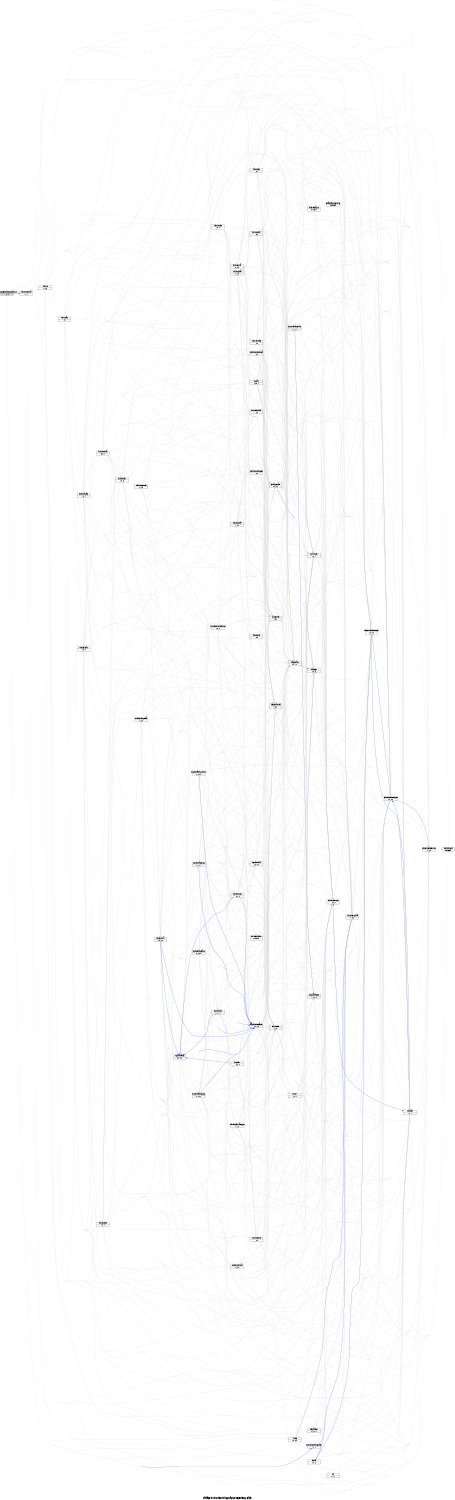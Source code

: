 digraph dependencies {
    label="\nPackage ti.sdo.codecs.hdvicp20api.ce Dependency Graph";
    size="7.5,10";
    rankdir=LR;
    ranksep=".75";
    concentrate="true";
    node [fixedsize=true, width=1.5, style=filled, color=black];
    node [font=Helvetica, fontsize=12, fillcolor=lightgrey];
    ti_sdo_codecs_hdvicp20api_ce [shape=record,label="ti.sdo.codecs.hdvicp20api.ce|1, 0, 0", URL="package.rel.xml"];
    node [fontsize=10, fillcolor=white];

    edge [style=solid, color=blue]
    ti_sdo_ce_universal [shape=record,label="ti.sdo.ce.universal|1, 0, 0", URL="../C:\TI_TOOLS\codec_engine_3_20_00_08_eng\packages\ti\sdo\ce\universal\package/package.rel.svg"];
    ti_sdo_codecs_hdvicp20api_ce -> ti_sdo_ce_universal;
    ti_sdo_codecs_hdvicp20api [shape=record,label="ti.sdo.codecs.hdvicp20api|1, 0, 0", URL="../F:\RTSC\hdvicp20\ti\sdo\codecs\hdvicp20api\package/package.rel.svg"];
    ti_sdo_codecs_hdvicp20api_ce -> ti_sdo_codecs_hdvicp20api;

    edge [style=solid, color=lightgrey]
    xdc_services_spec [shape=record,label="xdc.services.spec|1, 0, 0, 0", URL="../C:\TI_TOOLS\xdc_3_20_01_51\xdctools_3_20_01_51\packages\xdc\services\spec\package/package.rel.svg"];
    ti_sdo_codecs_hdvicp20api_ce -> xdc_services_spec;
    ti_sdo_ce_ipc [shape=record,label="ti.sdo.ce.ipc|2, 0, 1", URL="../C:\TI_TOOLS\codec_engine_3_20_00_08_eng\packages\ti\sdo\ce\ipc\package/package.rel.svg"];
    ti_sdo_codecs_hdvicp20api_ce -> ti_sdo_ce_ipc;
    ti_sdo_ce [shape=record,label="ti.sdo.ce|1, 0, 6", URL="../C:\TI_TOOLS\codec_engine_3_20_00_08_eng\packages\ti\sdo\ce\package/package.rel.svg"];
    ti_sdo_codecs_hdvicp20api_ce -> ti_sdo_ce;
    ti_sdo_codecs_hdvicp20api_ce -> ti_sdo_codecs_hdvicp20api;
    xdc_platform [shape=record,label="xdc.platform|1, 0, 1, 0", URL="../C:\TI_TOOLS\xdc_3_20_01_51\xdctools_3_20_01_51\packages\xdc\platform\package/package.rel.svg"];
    ti_sdo_codecs_hdvicp20api_ce -> xdc_platform;
    xdc_services_global [shape=record,label="xdc.services.global|1, 0, 0", URL="../C:\TI_TOOLS\xdc_3_20_01_51\xdctools_3_20_01_51\packages\xdc\services\global\package/package.rel.svg"];
    ti_sdo_codecs_hdvicp20api_ce -> xdc_services_global;
    xdc_services_intern_cmd [shape=record,label="xdc.services.intern.cmd|1, 0, 0, 0", URL="../C:\TI_TOOLS\xdc_3_20_01_51\xdctools_3_20_01_51\packages\xdc\services\intern\cmd\package/package.rel.svg"];
    ti_sdo_codecs_hdvicp20api_ce -> xdc_services_intern_cmd;
    xdc_services_intern_xsr [shape=record,label="xdc.services.intern.xsr|1, 0, 0", URL="../C:\TI_TOOLS\xdc_3_20_01_51\xdctools_3_20_01_51\packages\xdc\services\intern\xsr\package/package.rel.svg"];
    ti_sdo_codecs_hdvicp20api_ce -> xdc_services_intern_xsr;
    xdc_cfg [shape=record,label="xdc.cfg|1, 0, 2, 0", URL="../C:\TI_TOOLS\xdc_3_20_01_51\xdctools_3_20_01_51\packages\xdc\cfg\package/package.rel.svg"];
    ti_sdo_codecs_hdvicp20api_ce -> xdc_cfg;
    xdc_shelf [shape=record,label="xdc.shelf|1, 0, 0", URL="../C:\TI_TOOLS\xdc_3_20_01_51\xdctools_3_20_01_51\packages\xdc\shelf\package/package.rel.svg"];
    ti_sdo_codecs_hdvicp20api_ce -> xdc_shelf;
    xdc_services_intern_gen [shape=record,label="xdc.services.intern.gen|1, 0, 0, 0", URL="../C:\TI_TOOLS\xdc_3_20_01_51\xdctools_3_20_01_51\packages\xdc\services\intern\gen\package/package.rel.svg"];
    ti_sdo_codecs_hdvicp20api_ce -> xdc_services_intern_gen;
    xdc [shape=record,label="xdc|1, 1, 1", URL="../C:\TI_TOOLS\xdc_3_20_01_51\xdctools_3_20_01_51\packages\xdc\package/package.rel.svg"];
    ti_sdo_codecs_hdvicp20api_ce -> xdc;
    ti_sdo_codecs_hdvicp20api_ce -> ti_sdo_ce_universal;
    xdc_bld [shape=record,label="xdc.bld|1, 0, 2", URL="../C:\TI_TOOLS\xdc_3_20_01_51\xdctools_3_20_01_51\packages\xdc\bld\package/package.rel.svg"];
    ti_sdo_codecs_hdvicp20api_ce -> xdc_bld;

    edge [style=solid, color=blue]
    xdc_bld -> xdc_services_global;
    xdc_bld -> xdc_services_intern_cmd;

    edge [style=solid, color=lightgrey]
    xdc_bld -> xdc;
    xdc_bld -> xdc_services_intern_gen;
    xdc_bld -> xdc_shelf;
    xdc_utils_tconf [shape=record,label="xdc.utils.tconf|not found"style=rounded, ];
    xdc_bld -> xdc_utils_tconf;
    xdc_bld -> xdc_services_spec;
    xdc_bld -> xdc_services_global;
    xdc_bld -> xdc_services_intern_cmd;
    xdc_bld -> xdc_services_intern_xsr;

    edge [style=solid, color=blue]

    edge [style=solid, color=lightgrey]

    edge [style=solid, color=blue]

    edge [style=solid, color=lightgrey]
    xdc -> xdc_services_global;
    xdc -> xdc_utils_tconf;

    edge [style=solid, color=blue]
    xdc_services_intern_gen -> xdc_shelf;
    xdc_services_intern_gen -> xdc_services_spec;
    xdc_services_intern_gen -> xdc_services_global;
    xdc_services_intern_gen -> xdc_services_intern_xsr;

    edge [style=solid, color=lightgrey]
    xdc_services_intern_gen -> xdc_shelf;
    xdc_services_intern_gen -> xdc_utils_tconf;
    xdc_services_intern_gen -> xdc_services_spec;
    xdc_services_intern_gen -> xdc_services_global;
    xdc_services_intern_gen -> xdc_services_intern_cmd;
    xdc_services_intern_gen -> xdc_services_intern_xsr;

    edge [style=solid, color=blue]

    edge [style=solid, color=lightgrey]
    xdc_shelf -> xdc_services_intern_gen;
    xdc_shelf -> xdc_utils_tconf;
    xdc_shelf -> xdc_services_spec;
    xdc_shelf -> xdc_services_global;
    xdc_shelf -> xdc_services_intern_cmd;
    xdc_shelf -> xdc_services_intern_xsr;

    edge [style=solid, color=blue]
    xdc_cfg -> xdc_services_global;

    edge [style=solid, color=lightgrey]
    xdc_cfg -> xdc_services_intern_gen;
    xdc_cfg -> xdc_shelf;
    xdc_cfg -> xdc_utils_tconf;
    xdc_cfg -> xdc_platform;
    xdc_cfg -> xdc_services_spec;
    xdc_cfg -> xdc_services_global;
    xdc_cfg -> xdc_services_intern_cmd;
    xdc_cfg -> xdc_services_intern_xsr;

    edge [style=solid, color=blue]
    xdc_services_intern_xsr -> xdc_services_global;

    edge [style=solid, color=lightgrey]
    xdc_services_intern_xsr -> xdc_services_intern_gen;
    xdc_services_intern_xsr -> xdc_shelf;
    xdc_services_intern_xsr -> xdc_utils_tconf;
    xdc_services_intern_xsr -> xdc_services_global;
    xdc_services_intern_xsr -> xdc_services_spec;
    xdc_services_intern_xsr -> xdc_services_intern_cmd;

    edge [style=solid, color=blue]
    xdc_services_intern_cmd -> xdc_shelf;
    xdc_services_intern_cmd -> xdc_services_spec;
    xdc_services_intern_cmd -> xdc_services_global;
    xdc_services_intern_cmd -> xdc_services_intern_gen;

    edge [style=solid, color=lightgrey]
    xdc_services_intern_cmd -> xdc_services_intern_gen;
    xdc_services_intern_cmd -> xdc_shelf;
    xdc_services_intern_cmd -> xdc_utils_tconf;
    xdc_services_intern_cmd -> xdc_services_spec;
    xdc_services_intern_cmd -> xdc_services_global;
    xdc_services_intern_cmd -> xdc_services_intern_xsr;

    edge [style=solid, color=blue]

    edge [style=solid, color=lightgrey]
    xdc_services_global -> xdc_services_intern_gen;
    xdc_services_global -> xdc_shelf;
    xdc_services_global -> xdc_utils_tconf;
    xdc_services_global -> xdc_services_spec;
    xdc_services_global -> xdc_services_intern_cmd;
    xdc_services_global -> xdc_services_intern_xsr;

    edge [style=solid, color=blue]

    edge [style=solid, color=lightgrey]
    xdc_platform -> xdc_services_intern_gen;
    xdc_platform -> xdc_shelf;
    xdc_platform -> xdc_utils_tconf;
    xdc_platform -> xdc_services_spec;
    xdc_platform -> xdc_services_global;
    xdc_platform -> xdc_services_intern_cmd;
    xdc_platform -> xdc_services_intern_xsr;

    edge [style=solid, color=blue]

    edge [style=solid, color=lightgrey]
    ti_sdo_ce_osal [shape=record,label="ti.sdo.ce.osal|2, 0, 2", URL="../C:\TI_TOOLS\codec_engine_3_20_00_08_eng\packages\ti\sdo\ce\osal\package/package.rel.svg"];
    ti_sdo_ce -> ti_sdo_ce_osal;
    ti_sdo_ce_global [shape=record,label="ti.sdo.ce.global|1, 0, 0", URL="../C:\TI_TOOLS\codec_engine_3_20_00_08_eng\packages\ti\sdo\ce\global\package/package.rel.svg"];
    ti_sdo_ce -> ti_sdo_ce_global;
    ti_sdo_ce -> xdc_services_intern_cmd;
    ti_sdo_ce -> ti_sdo_ce_ipc;
    ti_sdo_ce -> xdc_platform;
    ti_sdo_ce_alg [shape=record,label="ti.sdo.ce.alg|1, 0, 1", URL="../C:\TI_TOOLS\codec_engine_3_20_00_08_eng\packages\ti\sdo\ce\alg\package/package.rel.svg"];
    ti_sdo_ce -> ti_sdo_ce_alg;
    ti_sdo_ce -> xdc_cfg;
    gnu_targets [shape=record,label="gnu.targets|1, 0, 1", URL="../C:\TI_TOOLS\xdc_3_20_01_51\xdctools_3_20_01_51\packages\gnu\targets\package/package.rel.svg"];
    ti_sdo_ce -> gnu_targets;
    gnu_targets_arm [shape=record,label="gnu.targets.arm|1, 0, 0, 0", URL="../C:\TI_TOOLS\xdc_3_20_01_51\xdctools_3_20_01_51\packages\gnu\targets\arm\package/package.rel.svg"];
    ti_sdo_ce -> gnu_targets_arm;
    ti_sdo_ce -> xdc_services_intern_gen;
    ti_targets_arm [shape=record,label="ti.targets.arm|2, 0, 1, 0", URL="../C:\TI_TOOLS\xdc_3_20_01_51\xdctools_3_20_01_51\packages\ti\targets\arm\package/package.rel.svg"];
    ti_sdo_ce -> ti_targets_arm;
    ti_targets_elf [shape=record,label="ti.targets.elf|1, 0, 0", URL="../C:\TI_TOOLS\xdc_3_20_01_51\xdctools_3_20_01_51\packages\ti\targets\elf\package/package.rel.svg"];
    ti_sdo_ce -> ti_targets_elf;
    ti_sdo_utils_trace [shape=record,label="ti.sdo.utils.trace|1, 0, 0", URL="../C:\TI_TOOLS\codec_engine_3_20_00_08_eng\cetools\packages\ti\sdo\utils\trace\package/package.rel.svg"];
    ti_sdo_ce -> ti_sdo_utils_trace;
    ti_sdo_ce_utils [shape=record,label="ti.sdo.ce.utils|1, 0, 0", URL="../C:\TI_TOOLS\codec_engine_3_20_00_08_eng\packages\ti\sdo\ce\utils\package/package.rel.svg"];
    ti_sdo_ce -> ti_sdo_ce_utils;
    ti_sdo_ce -> xdc_shelf;
    ti_sdo_ce -> xdc_services_spec;
    xdc_runtime [shape=record,label="xdc.runtime|2, 1, 0", URL="../C:\TI_TOOLS\xdc_3_20_01_51\xdctools_3_20_01_51\packages\xdc\runtime\package/package.rel.svg"];
    ti_sdo_ce -> xdc_runtime;
    xdc_runtime_knl [shape=record,label="xdc.runtime.knl|1, 0, 0", URL="../C:\TI_TOOLS\xdc_3_20_01_51\xdctools_3_20_01_51\packages\xdc\runtime\knl\package/package.rel.svg"];
    ti_sdo_ce -> xdc_runtime_knl;
    ti_xdais [shape=record,label="ti.xdais|1, 2.0, 1", URL="../C:\TI_TOOLS\codec_engine_3_20_00_08_eng\cetools\packages\ti\xdais\package/package.rel.svg"];
    ti_sdo_ce -> ti_xdais;
    ti_sdo_ce -> xdc_services_intern_xsr;
    ti_targets_arm_elf [shape=record,label="ti.targets.arm.elf|1, 0, 0", URL="../C:\TI_TOOLS\xdc_3_20_01_51\xdctools_3_20_01_51\packages\ti\targets\arm\elf\package/package.rel.svg"];
    ti_sdo_ce -> ti_targets_arm_elf;
    ti_sdo_ce -> xdc_services_global;
    ti_sdo_ce_node [shape=record,label="ti.sdo.ce.node|1, 0, 0", URL="../C:\TI_TOOLS\codec_engine_3_20_00_08_eng\packages\ti\sdo\ce\node\package/package.rel.svg"];
    ti_sdo_ce -> ti_sdo_ce_node;
    ti_targets [shape=record,label="ti.targets|1, 0, 3", URL="../C:\TI_TOOLS\xdc_3_20_01_51\xdctools_3_20_01_51\packages\ti\targets\package/package.rel.svg"];
    ti_sdo_ce -> ti_targets;

    edge [style=solid, color=blue]

    edge [style=solid, color=lightgrey]
    ti_targets -> xdc_services_intern_xsr;
    ti_targets -> xdc_services_global;
    ti_targets -> xdc_services_intern_gen;
    ti_targets -> xdc_shelf;
    ti_targets -> xdc_services_spec;
    ti_targets -> xdc_services_intern_cmd;

    edge [style=solid, color=blue]

    edge [style=solid, color=lightgrey]
    ti_sdo_ce_node -> ti_sdo_ce_global;
    ti_sdo_ce_node -> xdc_services_intern_cmd;
    ti_sdo_ce_node -> ti_sdo_ce_ipc;
    ti_sdo_ce_node -> ti_sdo_ce;
    ti_sdo_ce_node -> gnu_targets;
    ti_sdo_ce_node -> gnu_targets_arm;
    ti_sdo_ce_node -> xdc_services_intern_gen;
    ti_sdo_ce_node -> ti_targets_arm;
    ti_sdo_ce_node -> ti_targets_elf;
    ti_sdo_ce_node -> ti_sdo_ce_utils;
    ti_sdo_ce_node -> xdc_shelf;
    ti_sdo_ce_node -> xdc_services_spec;
    ti_sdo_ce_node -> xdc_runtime;
    ti_sdo_ce_node -> xdc_runtime_knl;
    ti_sdo_ce_node -> ti_xdais;
    ti_sdo_ce_node -> xdc_services_intern_xsr;
    ti_sdo_ce_node -> ti_targets_arm_elf;
    ti_sdo_ce_node -> xdc_services_global;
    ti_sdo_ce_node -> ti_targets;

    edge [style=solid, color=blue]

    edge [style=solid, color=lightgrey]
    ti_targets_arm_elf -> xdc_services_intern_xsr;
    ti_targets_arm_elf -> xdc_services_global;
    ti_targets_arm_elf -> xdc_services_intern_gen;
    ti_targets_arm_elf -> ti_targets;
    ti_targets_arm_elf -> ti_targets_arm;
    ti_targets_arm_elf -> xdc_shelf;
    ti_targets_arm_elf -> xdc_services_spec;
    ti_targets_arm_elf -> xdc_services_intern_cmd;

    edge [style=solid, color=blue]

    edge [style=solid, color=lightgrey]
    ti_xdais -> ti_targets_arm;
    ti_xdais -> xdc_services_spec;
    microsoft_targets [shape=record,label="microsoft.targets|1, 0, 2, 0", URL="../C:\TI_TOOLS\xdc_3_20_01_51\xdctools_3_20_01_51\packages\microsoft\targets\package/package.rel.svg"];
    ti_xdais -> microsoft_targets;
    microsoft_targets_arm [shape=record,label="microsoft.targets.arm|1, 0, 0, 0", URL="../C:\TI_TOOLS\xdc_3_20_01_51\xdctools_3_20_01_51\packages\microsoft\targets\arm\package/package.rel.svg"];
    ti_xdais -> microsoft_targets_arm;
    ti_xdais -> gnu_targets;
    ti_xdais -> xdc_services_global;
    ti_xdais -> gnu_targets_arm;
    ti_xdais -> xdc_shelf;
    ti_xdais -> ti_targets_arm_elf;
    ti_xdais -> ti_targets;
    ti_xdais -> xdc_services_intern_cmd;
    ti_xdais -> xdc_services_intern_xsr;
    ti_xdais -> xdc_services_intern_gen;
    ti_xdais -> ti_targets_elf;

    edge [style=solid, color=blue]
    microsoft_targets_arm -> microsoft_targets;

    edge [style=solid, color=lightgrey]
    microsoft_targets_arm -> xdc_services_intern_xsr;
    microsoft_targets_arm -> microsoft_targets;
    microsoft_targets_arm -> xdc_services_global;
    microsoft_targets_arm -> xdc_services_intern_gen;
    microsoft_targets_arm -> xdc_shelf;
    microsoft_targets_arm -> xdc_services_spec;
    microsoft_targets_arm -> xdc_services_intern_cmd;

    edge [style=solid, color=blue]

    edge [style=solid, color=lightgrey]
    microsoft_targets -> xdc_services_intern_xsr;
    microsoft_targets -> xdc_services_global;
    microsoft_targets -> xdc_services_intern_gen;
    microsoft_targets -> xdc_shelf;
    microsoft_targets -> xdc_services_spec;
    microsoft_targets -> xdc_services_intern_cmd;

    edge [style=solid, color=blue]

    edge [style=solid, color=lightgrey]
    xdc_runtime_knl -> xdc_services_intern_gen;
    xdc_runtime_knl -> xdc_shelf;
    xdc_runtime_knl -> xdc_utils_tconf;
    xdc_rov [shape=record,label="xdc.rov|1, 0, 0", URL="../C:\TI_TOOLS\xdc_3_20_01_51\xdctools_3_20_01_51\packages\xdc\rov\package/package.rel.svg"];
    xdc_runtime_knl -> xdc_rov;
    xdc_runtime_knl -> xdc_runtime;
    xdc_runtime_knl -> xdc_services_global;
    xdc_runtime_knl -> xdc_services_spec;
    xdc_runtime_knl -> xdc_services_intern_cmd;
    xdc_runtime_knl -> xdc_services_intern_xsr;

    edge [style=solid, color=blue]

    edge [style=solid, color=lightgrey]
    xdc_rov -> xdc_services_intern_gen;
    xdc_rov -> xdc_shelf;
    xdc_rov -> microsoft_targets;
    xdc_rov -> xdc_utils_tconf;
    xdc_rov -> gnu_targets;
    xdc_rov -> xdc_services_global;
    xdc_rov -> xdc_services_spec;
    xdc_rov -> xdc_services_intern_cmd;
    xdc_rov -> xdc_services_intern_xsr;

    edge [style=solid, color=blue]

    edge [style=solid, color=lightgrey]
    xdc_runtime -> xdc_services_intern_gen;
    xdc_runtime -> xdc_shelf;
    xdc_runtime -> xdc_utils_tconf;
    xdc_runtime -> xdc_rov;
    xdc_runtime -> xdc_services_spec;
    xdc_runtime -> xdc_services_global;
    xdc_runtime -> xdc_services_intern_cmd;
    xdc_runtime -> xdc_services_intern_xsr;

    edge [style=solid, color=blue]

    edge [style=solid, color=lightgrey]
    ti_sdo_ce_utils -> xdc_services_intern_gen;
    ti_sdo_ce_utils -> ti_targets;
    ti_sdo_ce_utils -> xdc_services_spec;
    ti_sdo_ce_utils -> ti_targets_elf;
    ti_sdo_ce_utils -> ti_targets_arm_elf;
    ti_sdo_ce_utils -> gnu_targets_arm;
    ti_sdo_ce_utils -> xdc_shelf;
    ti_sdo_ce_utils -> ti_targets_arm;
    ti_sdo_ce_utils -> xdc_services_global;
    ti_sdo_ce_utils -> xdc_services_intern_cmd;
    ti_sdo_ce_utils -> xdc_services_intern_xsr;
    ti_sdo_ce_utils -> gnu_targets;

    edge [style=solid, color=blue]

    edge [style=solid, color=lightgrey]
    ti_sdo_utils_trace -> xdc_services_intern_cmd;
    ti_sdo_utils_trace -> gnu_targets;
    ti_sdo_utils_trace -> ti_targets_arm;
    ti_sdo_utils_trace -> gnu_targets_arm;
    ti_sdo_utils_trace -> xdc_services_intern_gen;
    ti_sdo_utils_trace -> ti_targets_elf;
    ti_sdo_utils_trace -> xdc_shelf;
    ti_sdo_utils_trace -> xdc_services_spec;
    ti_sdo_utils_trace -> xdc_services_intern_xsr;
    ti_sdo_utils_trace -> ti_targets_arm_elf;
    ti_sdo_utils_trace -> xdc_services_global;
    ti_sdo_utils_trace -> ti_targets;

    edge [style=solid, color=blue]

    edge [style=solid, color=lightgrey]
    ti_targets_elf -> xdc_services_intern_xsr;
    ti_targets_elf -> xdc_services_global;
    ti_targets_elf -> xdc_services_intern_gen;
    ti_targets_elf -> ti_targets;
    ti_targets_elf -> xdc_shelf;
    ti_targets_elf -> xdc_services_spec;
    ti_targets_elf -> xdc_services_intern_cmd;

    edge [style=solid, color=blue]
    ti_targets_arm -> ti_targets;

    edge [style=solid, color=lightgrey]
    ti_targets_arm -> xdc_services_intern_xsr;
    ti_targets_arm -> xdc_services_global;
    ti_targets_arm -> xdc_services_intern_gen;
    ti_targets_arm -> ti_targets;
    ti_targets_arm -> xdc_shelf;
    ti_targets_arm -> xdc_services_spec;
    ti_targets_arm -> xdc_services_intern_cmd;

    edge [style=solid, color=blue]
    gnu_targets_arm -> gnu_targets;

    edge [style=solid, color=lightgrey]
    gnu_targets_arm -> xdc_services_intern_xsr;
    gnu_targets_arm -> xdc_services_global;
    gnu_targets_arm -> xdc_services_intern_gen;
    gnu_targets_arm -> gnu_targets;
    gnu_targets_arm -> xdc_shelf;
    gnu_targets_arm -> xdc_services_spec;
    gnu_targets_arm -> xdc_services_intern_cmd;

    edge [style=solid, color=blue]

    edge [style=solid, color=lightgrey]
    gnu_targets -> xdc_services_intern_xsr;
    gnu_targets -> xdc_services_global;
    gnu_targets -> xdc_services_intern_gen;
    gnu_targets -> xdc_shelf;
    gnu_targets -> xdc_services_spec;
    gnu_targets -> xdc_services_intern_cmd;

    edge [style=solid, color=blue]

    edge [style=solid, color=lightgrey]
    ti_sdo_ce_alg -> ti_sdo_ce_global;
    ti_sdo_ce_alg -> ti_sdo_ce_osal;
    ti_sdo_fc_ires [shape=record,label="ti.sdo.fc.ires|1, 0, 0", URL="../C:\TI_TOOLS\codec_engine_3_20_00_08_eng\cetools\packages\ti\sdo\fc\ires\package/package.rel.svg"];
    ti_sdo_ce_alg -> ti_sdo_fc_ires;
    ti_sdo_ce_alg -> xdc_services_intern_cmd;
    ti_sdo_fc_rman [shape=record,label="ti.sdo.fc.rman|2, 0, 0", URL="../C:\TI_TOOLS\codec_engine_3_20_00_08_eng\cetools\packages\ti\sdo\fc\rman\package/package.rel.svg"];
    ti_sdo_ce_alg -> ti_sdo_fc_rman;
    ti_sdo_fc_dskt2 [shape=record,label="ti.sdo.fc.dskt2|1, 0, 4", URL="../C:\TI_TOOLS\codec_engine_3_20_00_08_eng\cetools\packages\ti\sdo\fc\dskt2\package/package.rel.svg"];
    ti_sdo_ce_alg -> ti_sdo_fc_dskt2;
    ti_sdo_ce_alg -> gnu_targets;
    ti_sdo_ce_alg -> gnu_targets_arm;
    ti_sdo_ce_alg -> xdc_services_intern_gen;
    ti_sdo_ce_alg -> ti_targets_arm;
    ti_sdo_fc_dman3 [shape=record,label="ti.sdo.fc.dman3|1, 0, 4", URL="../C:\TI_TOOLS\codec_engine_3_20_00_08_eng\cetools\packages\ti\sdo\fc\dman3\package/package.rel.svg"];
    ti_sdo_ce_alg -> ti_sdo_fc_dman3;
    ti_sdo_ce_alg -> ti_targets_elf;
    ti_sdo_ce_alg -> ti_sdo_ce_utils;
    ti_sdo_ce_alg -> xdc_shelf;
    ti_sdo_ce_alg -> xdc_services_spec;
    ti_sdo_ce_alg -> xdc_runtime;
    ti_sdo_ce_alg -> xdc_runtime_knl;
    ti_sdo_ce_alg -> ti_xdais;
    ti_sdo_ce_alg -> xdc_services_intern_xsr;
    ti_sdo_ce_alg -> ti_targets_arm_elf;
    ti_sdo_ce_alg -> xdc_services_global;
    ti_sdo_ce_alg -> ti_targets;

    edge [style=solid, color=blue]

    edge [style=solid, color=lightgrey]
    ti_sdo_fc_dman3 -> xdc_services_intern_cmd;
    ti_sdo_fc_edma3 [shape=record,label="ti.sdo.fc.edma3|3, 0, 0", URL="../C:\TI_TOOLS\codec_engine_3_20_00_08_eng\cetools\packages\ti\sdo\fc\edma3\package/package.rel.svg"];
    ti_sdo_fc_dman3 -> ti_sdo_fc_edma3;
    ti_sdo_fc_dman3 -> gnu_targets;
    ti_sdo_fc_dman3 -> gnu_targets_arm;
    ti_sdo_fc_dman3 -> xdc_services_intern_gen;
    ti_sdo_fc_dman3 -> ti_targets_arm;
    ti_sdo_fc_dman3 -> ti_targets_elf;
    ti_sdo_fc_utils_gtinfra [shape=record,label="ti.sdo.fc.utils.gtinfra|1, 0, 0", URL="../C:\TI_TOOLS\codec_engine_3_20_00_08_eng\cetools\packages\ti\sdo\fc\utils\gtinfra\package/package.rel.svg"];
    ti_sdo_fc_dman3 -> ti_sdo_fc_utils_gtinfra;
    ti_sdo_fc_dman3 -> xdc_shelf;
    ti_sdo_fc_dman3 -> xdc_services_spec;
    ti_sdo_fc_dman3 -> xdc_runtime;
    ti_sdo_fc_dman3 -> ti_sdo_fc_ires;
    ti_sdo_fc_utils_osalsupport [shape=record,label="ti.sdo.fc.utils.osalsupport|1, 0, 0", URL="../C:\TI_TOOLS\codec_engine_3_20_00_08_eng\cetools\packages\ti\sdo\fc\utils\osalsupport\package/package.rel.svg"];
    ti_sdo_fc_dman3 -> ti_sdo_fc_utils_osalsupport;
    ti_sdo_fc_dman3 -> xdc_runtime_knl;
    ti_sdo_fc_dman3 -> ti_xdais;
    ti_sdo_fc_dman3 -> ti_sdo_utils_trace;
    ti_sdo_fc_dman3 -> xdc_services_intern_xsr;
    ti_sdo_fc_global [shape=record,label="ti.sdo.fc.global|1, 0, 0", URL="../C:\TI_TOOLS\codec_engine_3_20_00_08_eng\cetools\packages\ti\sdo\fc\global\package/package.rel.svg"];
    ti_sdo_fc_dman3 -> ti_sdo_fc_global;
    ti_sdo_fc_dman3 -> ti_targets_arm_elf;
    ti_sdo_fc_dman3 -> xdc_services_global;
    ti_sdo_edma3_rm [shape=record,label="ti.sdo.edma3.rm|01, 03, 07", URL="../C:\TI_TOOLS\codec_engine_3_20_00_08_eng\cetools\packages\ti\sdo\edma3\rm\package/package.rel.svg"];
    ti_sdo_fc_dman3 -> ti_sdo_edma3_rm;
    ti_sdo_fc_utils [shape=record,label="ti.sdo.fc.utils|1, 0, 3", URL="../C:\TI_TOOLS\codec_engine_3_20_00_08_eng\cetools\packages\ti\sdo\fc\utils\package/package.rel.svg"];
    ti_sdo_fc_dman3 -> ti_sdo_fc_utils;
    ti_sdo_fc_dman3 -> ti_targets;

    edge [style=solid, color=blue]

    edge [style=solid, color=lightgrey]
    ti_sdo_fc_utils -> xdc_services_intern_cmd;
    ti_sdo_fc_memutils [shape=record,label="ti.sdo.fc.memutils|1, 0, 0", URL="../C:\TI_TOOLS\codec_engine_3_20_00_08_eng\cetools\packages\ti\sdo\fc\memutils\package/package.rel.svg"];
    ti_sdo_fc_utils -> ti_sdo_fc_memutils;
    ti_sdo_fc_utils -> gnu_targets;
    ti_sdo_fc_utils -> gnu_targets_arm;
    ti_sdo_fc_utils -> xdc_services_intern_gen;
    ti_sdo_fc_utils -> ti_targets_arm;
    ti_sdo_fc_utils -> ti_targets_elf;
    ti_sdo_fc_utils -> xdc_shelf;
    ti_sdo_fc_utils -> xdc_services_spec;
    ti_sdo_fc_utils -> xdc_runtime;
    ti_sdo_fc_utils -> xdc_runtime_knl;
    ti_sdo_fc_utils -> ti_xdais;
    ti_sdo_fc_utils -> xdc_services_intern_xsr;
    ti_sdo_fc_utils -> ti_sdo_fc_global;
    ti_sdo_fc_utils -> ti_targets_arm_elf;
    ti_sdo_fc_utils -> xdc_services_global;
    ti_sdo_fc_utils -> ti_targets;

    edge [style=solid, color=blue]

    edge [style=solid, color=lightgrey]
    ti_sdo_fc_memutils -> xdc_services_intern_cmd;
    ti_sdo_linuxutils_cmem [shape=record,label="ti.sdo.linuxutils.cmem|2, 2, 0", URL="../C:\TI_TOOLS\codec_engine_3_20_00_08_eng\cetools\packages\ti\sdo\linuxutils\cmem\package/package.rel.svg"];
    ti_sdo_fc_memutils -> ti_sdo_linuxutils_cmem;
    ti_sysbios_hal [shape=record,label="ti.sysbios.hal|2, 0, 0, 0", URL="../C:\TI_TOOLS\bios\bios_6_21_00_13\packages\ti\sysbios\hal\package/package.rel.svg"];
    ti_sdo_fc_memutils -> ti_sysbios_hal;
    ti_sdo_fc_memutils -> gnu_targets;
    ti_sdo_fc_memutils -> gnu_targets_arm;
    ti_sdo_fc_memutils -> xdc_services_intern_gen;
    ti_sdo_fc_memutils -> ti_targets_arm;
    ti_sdo_fc_memutils -> ti_targets_elf;
    ti_sdo_fc_memutils -> xdc_shelf;
    ti_sdo_fc_memutils -> xdc_services_spec;
    ti_sdo_fc_memutils -> xdc_runtime;
    ti_sdo_fc_memutils -> xdc_services_intern_xsr;
    ti_sdo_fc_memutils -> ti_sdo_fc_global;
    ti_sdo_fc_memutils -> ti_targets_arm_elf;
    ti_sdo_fc_memutils -> xdc_services_global;
    ti_sysbios_interfaces [shape=record,label="ti.sysbios.interfaces|2, 0, 0, 0", URL="../C:\TI_TOOLS\bios\bios_6_21_00_13\packages\ti\sysbios\interfaces\package/package.rel.svg"];
    ti_sdo_fc_memutils -> ti_sysbios_interfaces;
    ti_sdo_fc_memutils -> ti_targets;

    edge [style=solid, color=blue]

    edge [style=solid, color=lightgrey]
    ti_sysbios_interfaces -> xdc_rov;
    ti_sysbios_interfaces -> xdc_services_spec;
    ti_sysbios_interfaces -> xdc_shelf;
    ti_sysbios_interfaces -> ti_targets_elf;
    ti_sysbios_interfaces -> microsoft_targets;
    ti_sysbios_interfaces -> xdc_services_global;
    ti_sysbios_interfaces -> xdc_runtime;
    ti_sysbios_interfaces -> ti_targets;
    ti_sysbios_interfaces -> ti_targets_arm;
    ti_sysbios_interfaces -> xdc_services_intern_cmd;
    ti_sysbios_interfaces -> xdc_services_intern_xsr;
    ti_sysbios_interfaces -> ti_targets_arm_elf;
    ti_sysbios_interfaces -> xdc_services_intern_gen;
    ti_sysbios_interfaces -> gnu_targets;

    edge [style=solid, color=blue]
    ti_sysbios_hal -> ti_sysbios_interfaces;
    ti_sysbios_family [shape=record,label="ti.sysbios.family|2, 0, 0, 0", URL="../C:\TI_TOOLS\bios\bios_6_21_00_13\packages\ti\sysbios\family\package/package.rel.svg"];
    ti_sysbios_hal -> ti_sysbios_family;

    edge [style=solid, color=lightgrey]
    ti_sysbios_hal -> xdc_services_spec;
    tisb_release_filters [shape=record,label="tisb.release.filters|not found"style=rounded, ];
    ti_sysbios_hal -> tisb_release_filters;
    ti_sysbios_hal -> microsoft_targets;
    ti_sysbios_build [shape=record,label="ti.sysbios.build|2, 0, 0, 0", URL="../C:\TI_TOOLS\bios\bios_6_21_00_13\packages\ti\sysbios\build\package/package.rel.svg"];
    ti_sysbios_hal -> ti_sysbios_build;
    ti_sysbios_hal -> xdc_shelf;
    ti_sysbios_hal -> ti_targets_arm;
    ti_sysbios_hal -> ti_sysbios_interfaces;
    ti_sysbios_hal -> xdc_services_intern_gen;
    ti_sysbios_hal -> ti_targets_elf;
    ti_sysbios_hal -> ti_sysbios_family;
    ti_sysbios_hal -> ti_targets;
    ti_sysbios_hal -> xdc_services_intern_xsr;
    ti_sysbios_hal -> xdc_services_global;
    ti_sysbios_hal -> ti_targets_arm_elf;
    ti_sysbios_hal -> gnu_targets;
    ti_sysbios_hal -> xdc_services_intern_cmd;
    ti_sysbios_hal -> xdc_rov;
    ti_sysbios_hal -> xdc_runtime;

    edge [style=solid, color=blue]

    edge [style=solid, color=lightgrey]
    ti_sysbios_build -> xdc_services_spec;
    ti_sysbios_build -> ti_targets_elf;
    ti_sysbios_build -> xdc_shelf;
    ti_sysbios_build -> microsoft_targets;
    ti_sysbios_build -> xdc_services_global;
    ti_sysbios_build -> ti_targets_arm;
    ti_sysbios_build -> ti_targets;
    ti_sysbios_build -> xdc_services_intern_cmd;
    ti_sysbios_build -> xdc_services_intern_xsr;
    ti_sysbios_build -> ti_targets_arm_elf;
    ti_sysbios_build -> xdc_services_intern_gen;
    ti_sysbios_build -> gnu_targets;

    edge [style=solid, color=blue]

    edge [style=solid, color=lightgrey]

    edge [style=solid, color=blue]
    ti_sysbios_family -> ti_sysbios_interfaces;

    edge [style=solid, color=lightgrey]
    ti_sysbios_family_windows [shape=record,label="ti.sysbios.family.windows|2, 0, 0, 0", URL="../C:\TI_TOOLS\bios\bios_6_21_00_13\packages\ti\sysbios\family\windows\package/package.rel.svg"];
    ti_sysbios_family -> ti_sysbios_family_windows;
    ti_sysbios_family -> xdc_services_spec;
    ti_sysbios_family -> microsoft_targets;
    ti_sysbios_family -> xdc_shelf;
    ti_sysbios_family -> ti_targets_arm;
    ti_sysbios_family_arm [shape=record,label="ti.sysbios.family.arm|2, 0, 0, 0", URL="../C:\TI_TOOLS\bios\bios_6_21_00_13\packages\ti\sysbios\family\arm\package/package.rel.svg"];
    ti_sysbios_family -> ti_sysbios_family_arm;
    ti_sysbios_family -> ti_sysbios_interfaces;
    ti_sysbios_family_c64p [shape=record,label="ti.sysbios.family.c64p|2, 0, 0, 0", URL="../C:\TI_TOOLS\bios\bios_6_21_00_13\packages\ti\sysbios\family\c64p\package/package.rel.svg"];
    ti_sysbios_family -> ti_sysbios_family_c64p;
    ti_sysbios_family -> xdc_services_intern_gen;
    ti_sysbios_family -> ti_targets_elf;
    ti_sysbios_family_c28 [shape=record,label="ti.sysbios.family.c28|2, 0, 0, 0", URL="../C:\TI_TOOLS\bios\bios_6_21_00_13\packages\ti\sysbios\family\c28\package/package.rel.svg"];
    ti_sysbios_family -> ti_sysbios_family_c28;
    ti_sysbios_family -> ti_targets;
    ti_sysbios_family -> xdc_services_intern_xsr;
    ti_sysbios_family -> xdc_services_global;
    ti_sysbios_family -> ti_targets_arm_elf;
    ti_sysbios_family -> gnu_targets;
    ti_sysbios_family -> xdc_services_intern_cmd;
    ti_sysbios_family -> xdc_rov;
    ti_sysbios_family -> xdc_runtime;

    edge [style=solid, color=blue]
    ti_sysbios_family_c28 -> ti_sysbios_interfaces;

    edge [style=solid, color=lightgrey]
    ti_sysbios [shape=record,label="ti.sysbios|2, 0, 0, 0", URL="../C:\TI_TOOLS\bios\bios_6_21_00_13\packages\ti\sysbios\package/package.rel.svg"];
    ti_sysbios_family_c28 -> ti_sysbios;
    ti_sysbios_family_c28 -> xdc_services_spec;
    ti_sysbios_family_c28 -> tisb_release_filters;
    ti_sysbios_family_c28 -> microsoft_targets;
    ti_sysbios_family_c28 -> ti_sysbios_hal;
    ti_sysbios_family_c28 -> ti_sysbios_build;
    ti_sysbios_family_c28 -> ti_targets_arm;
    ti_sysbios_family_c28 -> xdc_shelf;
    ti_sysbios_misc [shape=record,label="ti.sysbios.misc|2, 0, 0, 0", URL="../C:\TI_TOOLS\bios\bios_6_21_00_13\packages\ti\sysbios\misc\package/package.rel.svg"];
    ti_sysbios_family_c28 -> ti_sysbios_misc;
    ti_sysbios_family_c28 -> ti_sysbios_interfaces;
    ti_sysbios_family_c28 -> xdc_services_intern_gen;
    ti_sysbios_family_c28 -> ti_targets_elf;
    ti_sysbios_knl [shape=record,label="ti.sysbios.knl|2, 0, 0, 0", URL="../C:\TI_TOOLS\bios\bios_6_21_00_13\packages\ti\sysbios\knl\package/package.rel.svg"];
    ti_sysbios_family_c28 -> ti_sysbios_knl;
    ti_sysbios_family_c28 -> ti_targets;
    ti_sysbios_family_c28 -> xdc_services_intern_xsr;
    ti_sysbios_family_c28 -> xdc_services_global;
    ti_sysbios_family_c28 -> ti_targets_arm_elf;
    ti_sysbios_family_c28 -> gnu_targets;
    ti_sysbios_family_c28 -> xdc_services_intern_cmd;
    ti_sysbios_family_c28 -> xdc_rov;
    ti_sysbios_family_c28 -> xdc_runtime;

    edge [style=solid, color=blue]
    ti_sysbios_knl -> ti_sysbios_interfaces;
    ti_sysbios_knl -> ti_sysbios_family;

    edge [style=solid, color=lightgrey]
    ti_sysbios_knl -> ti_sysbios;
    ti_sysbios_knl -> xdc_services_spec;
    ti_sysbios_knl -> tisb_release_filters;
    ti_sysbios_knl -> ti_sysbios_hal;
    ti_sysbios_knl -> microsoft_targets;
    ti_sysbios_knl -> ti_sysbios_build;
    ti_sysbios_knl -> ti_targets_arm;
    ti_sysbios_knl -> xdc_shelf;
    ti_sysbios_knl -> ti_sysbios_misc;
    ti_sysbios_knl -> ti_sysbios_interfaces;
    ti_sysbios_knl -> xdc_services_intern_gen;
    ti_sysbios_knl -> ti_targets_elf;
    ti_sysbios_knl -> ti_sysbios_family;
    ti_sysbios_knl -> ti_targets;
    ti_sysbios_knl -> xdc_services_intern_xsr;
    ti_sysbios_knl -> xdc_services_global;
    ti_sysbios_knl -> ti_targets_arm_elf;
    ti_sysbios_knl -> gnu_targets;
    ti_sysbios_knl -> xdc_services_intern_cmd;
    ti_sysbios_knl -> xdc_rov;
    ti_sysbios_knl -> xdc_runtime;

    edge [style=solid, color=blue]
    ti_sysbios_misc -> ti_sysbios_interfaces;
    ti_sysbios_misc -> ti_sysbios_family;

    edge [style=solid, color=lightgrey]
    ti_sysbios_misc -> xdc_services_spec;
    ti_sysbios_misc -> tisb_release_filters;
    ti_sysbios_misc -> microsoft_targets;
    ti_sysbios_misc -> ti_sysbios_hal;
    ti_sysbios_misc -> ti_sysbios_build;
    ti_sysbios_misc -> ti_targets_arm;
    ti_sysbios_misc -> xdc_shelf;
    ti_sysbios_misc -> ti_sysbios_interfaces;
    ti_sysbios_misc -> xdc_services_intern_gen;
    ti_sysbios_misc -> ti_targets_elf;
    ti_sysbios_misc -> ti_sysbios_family;
    ti_sysbios_misc -> ti_targets;
    ti_sysbios_misc -> xdc_services_intern_xsr;
    ti_sysbios_misc -> xdc_services_global;
    ti_sysbios_misc -> ti_targets_arm_elf;
    ti_sysbios_misc -> gnu_targets;
    ti_sysbios_misc -> xdc_services_intern_cmd;
    ti_sysbios_misc -> xdc_rov;
    ti_sysbios_misc -> xdc_runtime;

    edge [style=solid, color=blue]
    ti_sysbios -> ti_sysbios_family;

    edge [style=solid, color=lightgrey]
    ti_sysbios -> xdc_services_spec;
    ti_sysbios -> tisb_release_filters;
    ti_sysbios -> microsoft_targets;
    ti_sysbios -> ti_sysbios_build;
    ti_sysbios -> xdc_shelf;
    ti_sysbios -> ti_targets_arm;
    ti_sysbios -> xdc_services_intern_gen;
    ti_sysbios -> ti_targets_elf;
    ti_sysbios -> ti_targets;
    ti_sysbios -> xdc_services_intern_xsr;
    ti_sysbios -> xdc_services_global;
    ti_sysbios -> ti_targets_arm_elf;
    ti_sysbios -> gnu_targets;
    ti_sysbios -> xdc_services_intern_cmd;
    ti_sysbios -> xdc_rov;
    ti_sysbios -> xdc_runtime;

    edge [style=solid, color=blue]
    ti_sysbios_family_c64p -> ti_sysbios_interfaces;

    edge [style=solid, color=lightgrey]
    ti_sysbios_family_c64p -> ti_sysbios;
    ti_sysbios_family_c64p -> xdc_services_spec;
    ti_sysbios_family_c64p -> tisb_release_filters;
    ti_sysbios_family_c64p -> microsoft_targets;
    ti_sysbios_family_c64p -> ti_sysbios_hal;
    ti_sysbios_family_c64p -> ti_sysbios_build;
    ti_sysbios_family_c64p -> ti_targets_arm;
    ti_sysbios_family_c64p -> xdc_shelf;
    ti_sysbios_family_c64p -> ti_sysbios_misc;
    ti_sysbios_family_c64p -> ti_sysbios_interfaces;
    ti_sysbios_family_c64p -> xdc_services_intern_gen;
    ti_sysbios_family_c64p -> ti_targets_elf;
    ti_sysbios_family_c64p -> ti_sysbios_knl;
    ti_sysbios_family_c64p -> ti_targets;
    ti_sysbios_family_c64p -> xdc_services_intern_xsr;
    ti_sysbios_family_c64p -> xdc_services_global;
    ti_sysbios_family_c64p -> ti_targets_arm_elf;
    ti_sysbios_family_c64p -> gnu_targets;
    ti_sysbios_family_c64p -> xdc_services_intern_cmd;
    ti_sysbios_family_c64p -> xdc_rov;
    ti_sysbios_family_c64p -> xdc_runtime;

    edge [style=solid, color=blue]
    ti_sysbios_family_arm -> ti_sysbios_interfaces;

    edge [style=solid, color=lightgrey]
    ti_sysbios_family_arm -> xdc_services_spec;
    ti_sysbios_family_arm -> tisb_release_filters;
    ti_sysbios_family_arm -> microsoft_targets;
    ti_sysbios_family_arm -> ti_sysbios_hal;
    ti_sysbios_family_arm -> ti_sysbios_build;
    ti_sysbios_family_arm -> ti_targets_arm;
    ti_sysbios_family_arm -> xdc_shelf;
    ti_sysbios_family_arm -> ti_sysbios_misc;
    ti_sysbios_family_arm -> ti_sysbios_interfaces;
    ti_sysbios_family_arm -> xdc_services_intern_gen;
    ti_sysbios_family_arm -> ti_targets_elf;
    ti_sysbios_family_arm -> ti_sysbios_knl;
    ti_sysbios_family_arm -> ti_targets;
    ti_sysbios_family_arm -> xdc_services_intern_xsr;
    ti_sysbios_family_arm -> xdc_services_global;
    ti_sysbios_family_arm -> ti_targets_arm_elf;
    ti_sysbios_family_arm -> gnu_targets;
    ti_sysbios_family_arm -> xdc_services_intern_cmd;
    ti_sysbios_family_arm -> xdc_rov;
    ti_sysbios_family_arm -> xdc_runtime;

    edge [style=solid, color=blue]
    ti_sysbios_family_windows -> ti_sysbios_interfaces;

    edge [style=solid, color=lightgrey]
    ti_sysbios_family_windows -> ti_sysbios;
    ti_sysbios_family_windows -> xdc_services_spec;
    ti_sysbios_family_windows -> tisb_release_filters;
    ti_sysbios_family_windows -> microsoft_targets;
    ti_sysbios_family_windows -> ti_sysbios_hal;
    ti_sysbios_family_windows -> ti_sysbios_build;
    ti_sysbios_family_windows -> ti_targets_arm;
    ti_sysbios_family_windows -> xdc_shelf;
    ti_sysbios_family_windows -> ti_sysbios_misc;
    ti_sysbios_family_windows -> ti_sysbios_interfaces;
    ti_sysbios_family_windows -> xdc_services_intern_gen;
    ti_sysbios_family_windows -> ti_targets_elf;
    ti_sysbios_family_windows -> ti_sysbios_knl;
    ti_sysbios_family_windows -> ti_targets;
    ti_sysbios_family_windows -> xdc_services_intern_xsr;
    ti_sysbios_family_windows -> xdc_services_global;
    ti_sysbios_family_windows -> ti_targets_arm_elf;
    ti_sysbios_family_windows -> gnu_targets;
    ti_sysbios_family_windows -> xdc_services_intern_cmd;
    ti_sysbios_family_windows -> xdc_rov;
    ti_sysbios_family_windows -> xdc_runtime;

    edge [style=solid, color=blue]

    edge [style=solid, color=lightgrey]
    ti_sdo_linuxutils_cmem -> xdc_services_intern_gen;
    ti_sdo_linuxutils_cmem -> ti_targets;
    ti_sdo_linuxutils_cmem -> xdc_services_spec;
    ti_sdo_linuxutils_cmem -> ti_targets_elf;
    ti_sdo_linuxutils_cmem -> ti_targets_arm_elf;
    ti_sdo_linuxutils_cmem -> gnu_targets_arm;
    ti_sdo_linuxutils_cmem -> xdc_shelf;
    ti_sdo_linuxutils_cmem -> ti_targets_arm;
    ti_sdo_linuxutils_cmem -> xdc_services_global;
    ti_sdo_linuxutils_cmem -> xdc_services_intern_cmd;
    ti_sdo_linuxutils_cmem -> xdc_services_intern_xsr;
    ti_sdo_linuxutils_cmem -> gnu_targets;

    edge [style=solid, color=blue]

    edge [style=solid, color=lightgrey]
    ti_sdo_edma3_rm -> xdc_services_global;
    ti_sdo_edma3_rm -> xdc_services_intern_gen;
    ti_sdo_edma3_rm -> xdc_shelf;
    ti_sdo_edma3_rm -> xdc_services_spec;
    edma3_lld_01_03_07_03 [shape=record,label="edma3_lld_01_03_07_03|not found"style=rounded, ];
    ti_sdo_edma3_rm -> edma3_lld_01_03_07_03;
    ti_sdo_edma3_rm -> xdc_services_intern_cmd;
    ti_sdo_edma3_rm -> xdc_services_intern_xsr;

    edge [style=solid, color=blue]

    edge [style=solid, color=lightgrey]

    edge [style=solid, color=blue]

    edge [style=solid, color=lightgrey]
    ti_sdo_fc_global -> xdc_services_intern_cmd;
    ti_sdo_tools_build [shape=record,label="ti.sdo.tools.build|1, 0, 0", URL="../C:\TI_TOOLS\codec_engine_3_20_00_08_eng\cetools\packages\ti\sdo\tools\build\package/package.rel.svg"];
    ti_sdo_fc_global -> ti_sdo_tools_build;
    ti_sdo_fc_global -> gnu_targets;
    ti_sdo_fc_global -> ti_targets_arm;
    ti_sdo_fc_global -> gnu_targets_arm;
    ti_sdo_fc_global -> xdc_services_intern_gen;
    ti_sdo_fc_global -> ti_targets_elf;
    ti_sdo_fc_global -> xdc_shelf;
    ti_sdo_fc_global -> xdc_services_spec;
    ti_sdo_fc_global -> xdc_runtime;
    ti_sdo_fc_global -> xdc_services_intern_xsr;
    ti_sdo_fc_global -> ti_targets_arm_elf;
    ti_sdo_fc_global -> xdc_services_global;
    ti_sdo_fc_global -> ti_targets;

    edge [style=solid, color=blue]

    edge [style=solid, color=lightgrey]
    ti_sdo_tools_build -> ti_targets_arm;
    ti_sdo_tools_build -> xdc_services_intern_xsr;
    ti_sdo_tools_build -> xdc_services_global;
    ti_sdo_tools_build -> xdc_services_intern_gen;
    ti_sdo_tools_build -> ti_targets;
    ti_sdo_tools_build -> gnu_targets;
    ti_sdo_tools_build -> ti_targets_arm_elf;
    ti_sdo_tools_build -> xdc_shelf;
    ti_sdo_tools_build -> xdc_services_spec;
    ti_sdo_tools_build -> gnu_targets_arm;
    ti_sdo_tools_build -> ti_targets_elf;
    ti_sdo_tools_build -> xdc_services_intern_cmd;

    edge [style=solid, color=blue]

    edge [style=solid, color=lightgrey]
    ti_sdo_fc_utils_osalsupport -> xdc_services_intern_cmd;
    ti_sdo_fc_utils_osalsupport -> gnu_targets;
    ti_sdo_fc_utils_osalsupport -> ti_targets_arm;
    ti_sdo_fc_utils_osalsupport -> gnu_targets_arm;
    ti_sdo_fc_utils_osalsupport -> xdc_services_intern_gen;
    ti_sdo_fc_utils_osalsupport -> ti_targets_elf;
    ti_sdo_fc_utils_osalsupport -> xdc_shelf;
    ti_sdo_fc_utils_osalsupport -> xdc_services_spec;
    ti_sdo_fc_utils_osalsupport -> xdc_runtime;
    ti_sdo_fc_utils_osalsupport -> xdc_runtime_knl;
    ti_sdo_fc_utils_osalsupport -> xdc_services_intern_xsr;
    ti_sdo_fc_utils_osalsupport -> ti_targets_arm_elf;
    ti_sdo_fc_utils_osalsupport -> xdc_services_global;
    ti_sdo_fc_utils_osalsupport -> ti_targets;

    edge [style=solid, color=blue]

    edge [style=solid, color=lightgrey]
    ti_sdo_fc_utils_gtinfra -> xdc_services_intern_cmd;
    ti_sdo_fc_utils_gtinfra -> ti_sysbios;
    ti_sdo_fc_utils_gtinfra -> ti_sysbios_hal;
    ti_sdo_fc_utils_gtinfra -> ti_sysbios_misc;
    ti_sdo_fc_utils_gtinfra -> gnu_targets;
    ti_sdo_fc_utils_gtinfra -> gnu_targets_arm;
    ti_sdo_fc_utils_gtinfra -> xdc_services_intern_gen;
    ti_sdo_fc_utils_gtinfra -> ti_targets_arm;
    ti_sdo_fc_utils_gtinfra -> ti_targets_elf;
    ti_sdo_fc_utils_gtinfra -> ti_sysbios_knl;
    ti_sdo_fc_utils_gtinfra -> xdc_shelf;
    ti_sdo_fc_utils_gtinfra -> xdc_services_spec;
    ti_sdo_fc_utils_gtinfra -> xdc_runtime;
    ti_sdo_fc_utils_gtinfra -> xdc_runtime_knl;
    ti_sdo_fc_utils_gtinfra -> ti_sdo_utils_trace;
    ti_sdo_fc_utils_gtinfra -> xdc_services_intern_xsr;
    ti_sdo_fc_utils_gtinfra -> ti_targets_arm_elf;
    ti_sdo_fc_utils_gtinfra -> xdc_services_global;
    ti_sdo_fc_utils_gtinfra -> ti_sysbios_interfaces;
    ti_sdo_fc_utils_gtinfra -> ti_targets;

    edge [style=solid, color=blue]

    edge [style=solid, color=lightgrey]
    ti_sdo_fc_edma3 -> xdc_services_intern_cmd;
    ti_sdo_fc_edma3 -> ti_sdo_fc_memutils;
    ti_sdo_fc_edma3 -> gnu_targets;
    ti_sdo_fc_edma3 -> ti_targets_arm;
    ti_sdo_fc_edma3 -> gnu_targets_arm;
    ti_sdo_fc_edma3 -> xdc_services_intern_gen;
    ti_sdo_fc_edma3 -> ti_targets_elf;
    ti_sdo_fc_edma3 -> xdc_shelf;
    ti_sdo_fc_edma3 -> xdc_services_spec;
    ti_sdo_fc_edma3 -> xdc_runtime;
    ti_sdo_fc_edma3 -> ti_sdo_fc_ires;
    ti_sdo_fc_edma3 -> ti_sdo_fc_utils_osalsupport;
    ti_sdo_fc_edma3 -> ti_xdais;
    ti_sdo_fc_edma3 -> xdc_runtime_knl;
    ti_sdo_fc_edma3 -> xdc_services_intern_xsr;
    ti_sdo_fc_edma3 -> ti_sdo_fc_global;
    ti_sdo_fc_edma3 -> ti_targets_arm_elf;
    ti_sdo_fc_edma3 -> xdc_services_global;
    ti_sdo_linuxutils_edma [shape=record,label="ti.sdo.linuxutils.edma|1, 0, 0", URL="../C:\TI_TOOLS\codec_engine_3_20_00_08_eng\cetools\packages\ti\sdo\linuxutils\edma\package/package.rel.svg"];
    ti_sdo_fc_edma3 -> ti_sdo_linuxutils_edma;
    ti_sdo_fc_edma3 -> ti_sdo_edma3_rm;
    ti_sdo_fc_edma3 -> ti_sdo_fc_utils;
    ti_sdo_fc_edma3 -> ti_targets;

    edge [style=solid, color=blue]

    edge [style=solid, color=lightgrey]
    ti_sdo_linuxutils_edma -> xdc_services_intern_gen;
    ti_sdo_linuxutils_edma -> ti_targets;
    ti_sdo_linuxutils_edma -> xdc_services_spec;
    ti_sdo_linuxutils_edma -> ti_targets_elf;
    ti_sdo_linuxutils_edma -> ti_targets_arm_elf;
    ti_sdo_linuxutils_edma -> gnu_targets_arm;
    ti_sdo_linuxutils_edma -> xdc_shelf;
    ti_sdo_linuxutils_edma -> ti_targets_arm;
    ti_sdo_linuxutils_edma -> xdc_services_global;
    ti_sdo_linuxutils_edma -> xdc_services_intern_cmd;
    ti_sdo_linuxutils_edma -> xdc_services_intern_xsr;
    ti_sdo_linuxutils_edma -> gnu_targets;

    edge [style=solid, color=blue]

    edge [style=solid, color=lightgrey]
    ti_sdo_fc_dskt2 -> xdc_services_intern_cmd;
    ti_sdo_fc_dskt2 -> ti_sysbios_hal;
    ti_sdo_fc_dskt2 -> ti_sysbios_misc;
    ti_sdo_fc_dskt2 -> gnu_targets;
    ti_sdo_fc_dskt2 -> ti_targets_arm;
    ti_sdo_fc_dskt2 -> gnu_targets_arm;
    ti_sdo_fc_dskt2 -> xdc_services_intern_gen;
    ti_sdo_fc_dskt2 -> ti_targets_elf;
    ti_sdo_fc_dskt2 -> ti_sdo_fc_utils_gtinfra;
    ti_sdo_fc_dskt2 -> ti_sysbios_knl;
    ti_sdo_fc_dskt2 -> xdc_shelf;
    ti_sdo_fc_dskt2 -> xdc_services_spec;
    ti_sdo_fc_dskt2 -> xdc_runtime;
    ti_sdo_fc_dskt2 -> ti_sdo_fc_utils_osalsupport;
    ti_sdo_fc_dskt2 -> ti_xdais;
    ti_sdo_fc_utils_osal [shape=record,label="ti.sdo.fc.utils.osal|1, 0, 0", URL="../C:\TI_TOOLS\codec_engine_3_20_00_08_eng\cetools\packages\ti\sdo\fc\utils\osal\package/package.rel.svg"];
    ti_sdo_fc_dskt2 -> ti_sdo_fc_utils_osal;
    ti_sdo_fc_dskt2 -> xdc_runtime_knl;
    ti_sdo_fc_dskt2 -> xdc_services_intern_xsr;
    ti_sdo_fc_dskt2 -> ti_sdo_fc_global;
    ti_sdo_fc_dskt2 -> ti_targets_arm_elf;
    ti_sdo_fc_dskt2 -> xdc_services_global;
    ti_sdo_fc_dskt2 -> ti_sysbios_interfaces;
    ti_sdo_fc_dskt2 -> ti_sdo_fc_utils;
    ti_sdo_fc_dskt2 -> ti_targets;

    edge [style=solid, color=blue]

    edge [style=solid, color=lightgrey]
    ti_sdo_fc_utils_osal -> xdc_services_intern_cmd;
    ti_sdo_fc_utils_osal -> gnu_targets;
    ti_sdo_fc_utils_osal -> gnu_targets_arm;
    ti_sdo_fc_utils_osal -> xdc_services_intern_gen;
    ti_sdo_fc_utils_osal -> ti_targets_arm;
    ti_sdo_fc_utils_osal -> ti_targets_elf;
    ti_sdo_fc_utils_osal -> xdc_shelf;
    ti_sdo_fc_utils_osal -> xdc_services_spec;
    ti_sdo_fc_utils_osal -> xdc_runtime;
    ti_sdo_fc_utils_osal -> xdc_runtime_knl;
    ti_sdo_fc_utils_osal -> xdc_services_intern_xsr;
    ti_sdo_fc_utils_osal -> ti_targets_arm_elf;
    ti_sdo_fc_utils_osal -> xdc_services_global;
    ti_sdo_fc_utils_osal -> xdc_rov;
    ti_sdo_fc_utils_osal -> ti_targets;

    edge [style=solid, color=blue]

    edge [style=solid, color=lightgrey]
    ti_sdo_fc_rman -> xdc_services_intern_cmd;
    ti_sdo_fc_rman -> ti_sdo_fc_dskt2;
    ti_sdo_fc_rman -> ti_sdo_fc_memutils;
    ti_sdo_fc_ires_nullresource [shape=record,label="ti.sdo.fc.ires.nullresource|1, 0, 0", URL="../C:\TI_TOOLS\codec_engine_3_20_00_08_eng\cetools\packages\ti\sdo\fc\ires\nullresource\package/package.rel.svg"];
    ti_sdo_fc_rman -> ti_sdo_fc_ires_nullresource;
    ti_sdo_fc_rman -> gnu_targets;
    ti_sdo_fc_rman -> gnu_targets_arm;
    ti_sdo_fc_rman -> xdc_services_intern_gen;
    ti_sdo_fc_rman -> ti_targets_arm;
    ti_sdo_fc_rman -> ti_targets_elf;
    ti_sdo_fc_rman -> xdc_shelf;
    ti_sdo_fc_rman -> xdc_services_spec;
    ti_sdo_fc_rman -> xdc_runtime;
    ti_sdo_fc_rman -> ti_sdo_fc_ires;
    ti_sdo_fc_rman -> ti_sdo_fc_utils_osalsupport;
    ti_sdo_fc_rman -> ti_xdais;
    ti_sdo_fc_rman -> xdc_runtime_knl;
    ti_sdo_fc_rman -> xdc_services_intern_xsr;
    ti_sdo_fc_rman -> ti_sdo_fc_global;
    ti_sdo_fc_rman -> ti_targets_arm_elf;
    ti_sdo_fc_rman -> xdc_services_global;
    ti_sdo_fc_rman -> ti_sdo_fc_utils;
    ti_sdo_fc_rman -> ti_targets;

    edge [style=solid, color=blue]

    edge [style=solid, color=lightgrey]
    ti_sdo_fc_ires_nullresource -> xdc_services_intern_cmd;
    ti_sdo_fc_ires_nullresource -> gnu_targets;
    ti_sdo_fc_ires_nullresource -> ti_targets_arm;
    ti_sdo_fc_ires_nullresource -> gnu_targets_arm;
    ti_sdo_fc_ires_nullresource -> xdc_services_intern_gen;
    ti_sdo_fc_ires_nullresource -> ti_targets_elf;
    ti_sdo_fc_ires_nullresource -> xdc_shelf;
    ti_sdo_fc_ires_nullresource -> xdc_services_spec;
    ti_sdo_fc_ires_nullresource -> xdc_runtime;
    ti_sdo_fc_ires_nullresource -> ti_sdo_fc_ires;
    ti_sdo_fc_ires_nullresource -> ti_xdais;
    ti_sdo_fc_ires_nullresource -> xdc_services_intern_xsr;
    ti_sdo_fc_ires_nullresource -> ti_sdo_fc_global;
    ti_sdo_fc_ires_nullresource -> ti_targets_arm_elf;
    ti_sdo_fc_ires_nullresource -> xdc_services_global;
    ti_sdo_fc_ires_nullresource -> ti_targets;

    edge [style=solid, color=blue]

    edge [style=solid, color=lightgrey]
    ti_sdo_fc_ires -> xdc_services_intern_gen;
    ti_sdo_fc_ires -> ti_targets;
    ti_sdo_fc_ires -> xdc_services_spec;
    ti_sdo_fc_ires -> ti_targets_elf;
    ti_sdo_fc_ires -> ti_targets_arm_elf;
    ti_sdo_fc_ires -> gnu_targets_arm;
    ti_sdo_fc_ires -> xdc_shelf;
    ti_sdo_fc_ires -> ti_targets_arm;
    ti_sdo_fc_ires -> xdc_services_global;
    ti_sdo_fc_ires -> xdc_services_intern_cmd;
    ti_sdo_fc_ires -> xdc_services_intern_xsr;
    ti_sdo_fc_ires -> gnu_targets;

    edge [style=solid, color=blue]

    edge [style=solid, color=lightgrey]
    ti_sdo_ce_global -> xdc_services_intern_cmd;
    ti_sdo_ce_global -> ti_sdo_tools_build;
    ti_sdo_ce_global -> gnu_targets;
    ti_sdo_ce_global -> ti_targets_arm;
    ti_sdo_ce_global -> gnu_targets_arm;
    ti_sdo_ce_global -> xdc_services_intern_gen;
    ti_sdo_ce_global -> ti_targets_elf;
    ti_sdo_ce_global -> ti_sdo_ce_utils;
    ti_sdo_ce_global -> xdc_shelf;
    ti_sdo_ce_global -> xdc_services_spec;
    ti_sdo_ce_global -> xdc_runtime;
    ti_sdo_ce_global -> xdc_services_intern_xsr;
    ti_sdo_ce_global -> ti_targets_arm_elf;
    ti_sdo_ce_global -> xdc_services_global;
    ti_sdo_ce_global -> ti_targets;

    edge [style=solid, color=blue]

    edge [style=solid, color=lightgrey]
    ti_sdo_ce_osal -> xdc_services_intern_cmd;
    ti_sdo_ce_osal -> gnu_targets;
    ti_sdo_ce_osal -> ti_targets_arm;
    ti_sdo_ce_osal -> gnu_targets_arm;
    ti_sdo_ce_osal -> xdc_services_intern_gen;
    ti_sdo_ce_osal -> ti_targets_elf;
    ti_sdo_ce_osal -> ti_sdo_ce_utils;
    ti_sdo_ce_osal -> xdc_shelf;
    ti_sdo_ce_osal -> xdc_services_spec;
    ti_sdo_ce_osal -> xdc_runtime;
    ti_sdo_ce_osal -> xdc_services_intern_xsr;
    ti_sdo_ce_osal -> ti_targets_arm_elf;
    ti_sdo_ce_osal -> xdc_services_global;
    ti_sdo_ce_osal -> ti_targets;

    edge [style=solid, color=blue]

    edge [style=solid, color=lightgrey]
    ti_sdo_ce_ipc -> xdc_services_intern_gen;
    ti_sdo_ce_ipc -> ti_targets;
    ti_sdo_ce_ipc -> xdc_services_spec;
    ti_sdo_ce_ipc -> ti_targets_elf;
    ti_sdo_ce_ipc -> ti_targets_arm_elf;
    ti_sdo_ce_ipc -> gnu_targets_arm;
    ti_sdo_ce_ipc -> xdc_shelf;
    ti_sdo_ce_ipc -> ti_targets_arm;
    ti_sdo_ce_ipc -> xdc_services_global;
    ti_sdo_ce_ipc -> xdc_services_intern_cmd;
    ti_sdo_ce_ipc -> xdc_services_intern_xsr;
    ti_sdo_ce_ipc -> gnu_targets;

    edge [style=solid, color=blue]
    xdc_services_spec -> xdc_shelf;

    edge [style=solid, color=lightgrey]
    xdc_services_spec -> xdc_services_intern_gen;
    xdc_services_spec -> xdc_shelf;
    xdc_services_spec -> xdc_utils_tconf;
    xdc_services_spec -> xdc_services_global;
    xdc_services_spec -> xdc_services_intern_cmd;
    xdc_services_spec -> xdc_services_intern_xsr;

    edge [style=solid, color=blue]

    edge [style=solid, color=lightgrey]
    ti_sdo_codecs_hdvicp20api -> xdc_services_spec;
    ti_sdo_codecs_hdvicp20api -> xdc_services_global;
    ti_sdo_codecs_hdvicp20api -> xdc_services_intern_cmd;
    ti_sdo_codecs_hdvicp20api -> xdc_services_intern_xsr;
    ti_sdo_codecs_hdvicp20api -> xdc_shelf;
    ti_sdo_codecs_hdvicp20api -> xdc_services_intern_gen;

    edge [style=solid, color=blue]

    edge [style=solid, color=lightgrey]
    ti_sdo_ce_universal -> xdc_services_spec;
    ti_sdo_ce_universal -> ti_sdo_ce_ipc;
    ti_sdo_ce_universal -> ti_sdo_ce;
    ti_sdo_ce_universal -> xdc_platform;
    ti_sdo_ce_universal -> xdc_services_global;
    ti_sdo_ce_universal -> xdc_services_intern_cmd;
    ti_sdo_ce_universal -> xdc_services_intern_xsr;
    ti_sdo_ce_universal -> xdc_cfg;
    ti_sdo_ce_universal -> xdc_shelf;
    ti_sdo_ce_universal -> xdc_services_intern_gen;
}
